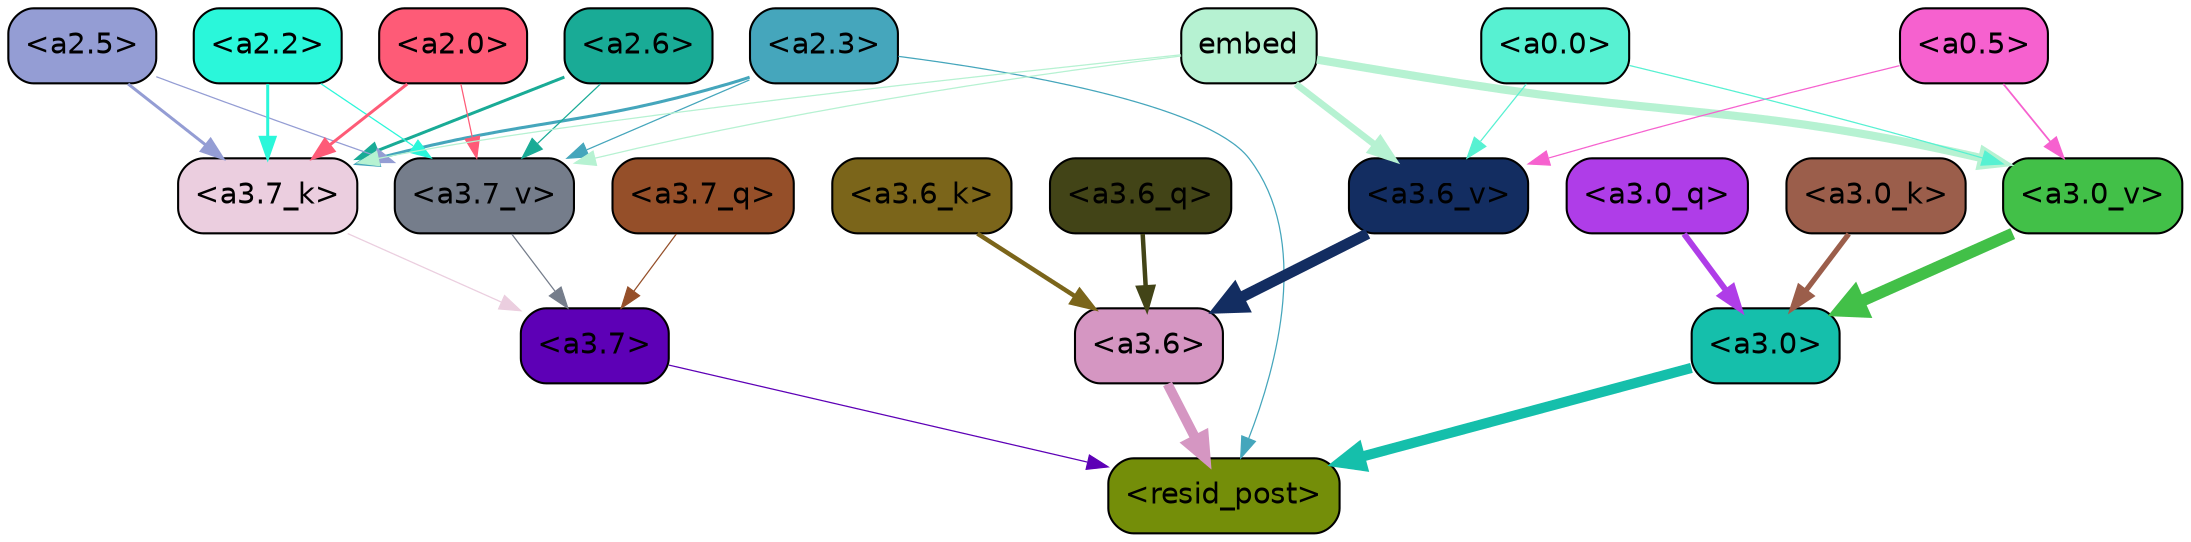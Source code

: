 strict digraph "" {
	graph [bgcolor=transparent,
		layout=dot,
		overlap=false,
		splines=true
	];
	"<a3.7>"	[color=black,
		fillcolor="#5d00b6",
		fontname=Helvetica,
		shape=box,
		style="filled, rounded"];
	"<resid_post>"	[color=black,
		fillcolor="#748e09",
		fontname=Helvetica,
		shape=box,
		style="filled, rounded"];
	"<a3.7>" -> "<resid_post>"	[color="#5d00b6",
		penwidth=0.6];
	"<a3.6>"	[color=black,
		fillcolor="#d596c2",
		fontname=Helvetica,
		shape=box,
		style="filled, rounded"];
	"<a3.6>" -> "<resid_post>"	[color="#d596c2",
		penwidth=4.746312499046326];
	"<a3.0>"	[color=black,
		fillcolor="#15bfab",
		fontname=Helvetica,
		shape=box,
		style="filled, rounded"];
	"<a3.0>" -> "<resid_post>"	[color="#15bfab",
		penwidth=4.896343111991882];
	"<a2.3>"	[color=black,
		fillcolor="#45a6bc",
		fontname=Helvetica,
		shape=box,
		style="filled, rounded"];
	"<a2.3>" -> "<resid_post>"	[color="#45a6bc",
		penwidth=0.6];
	"<a3.7_k>"	[color=black,
		fillcolor="#ebcedf",
		fontname=Helvetica,
		shape=box,
		style="filled, rounded"];
	"<a2.3>" -> "<a3.7_k>"	[color="#45a6bc",
		penwidth=1.467104621231556];
	"<a3.7_v>"	[color=black,
		fillcolor="#757d8b",
		fontname=Helvetica,
		shape=box,
		style="filled, rounded"];
	"<a2.3>" -> "<a3.7_v>"	[color="#45a6bc",
		penwidth=0.6];
	"<a3.7_q>"	[color=black,
		fillcolor="#954f29",
		fontname=Helvetica,
		shape=box,
		style="filled, rounded"];
	"<a3.7_q>" -> "<a3.7>"	[color="#954f29",
		penwidth=0.6];
	"<a3.6_q>"	[color=black,
		fillcolor="#424417",
		fontname=Helvetica,
		shape=box,
		style="filled, rounded"];
	"<a3.6_q>" -> "<a3.6>"	[color="#424417",
		penwidth=2.160832464694977];
	"<a3.0_q>"	[color=black,
		fillcolor="#af3de8",
		fontname=Helvetica,
		shape=box,
		style="filled, rounded"];
	"<a3.0_q>" -> "<a3.0>"	[color="#af3de8",
		penwidth=2.870753765106201];
	"<a3.7_k>" -> "<a3.7>"	[color="#ebcedf",
		penwidth=0.6];
	"<a3.6_k>"	[color=black,
		fillcolor="#7b651a",
		fontname=Helvetica,
		shape=box,
		style="filled, rounded"];
	"<a3.6_k>" -> "<a3.6>"	[color="#7b651a",
		penwidth=2.13908451795578];
	"<a3.0_k>"	[color=black,
		fillcolor="#9b5e4b",
		fontname=Helvetica,
		shape=box,
		style="filled, rounded"];
	"<a3.0_k>" -> "<a3.0>"	[color="#9b5e4b",
		penwidth=2.520303964614868];
	"<a3.7_v>" -> "<a3.7>"	[color="#757d8b",
		penwidth=0.6];
	"<a3.6_v>"	[color=black,
		fillcolor="#132d61",
		fontname=Helvetica,
		shape=box,
		style="filled, rounded"];
	"<a3.6_v>" -> "<a3.6>"	[color="#132d61",
		penwidth=5.297133803367615];
	"<a3.0_v>"	[color=black,
		fillcolor="#42c048",
		fontname=Helvetica,
		shape=box,
		style="filled, rounded"];
	"<a3.0_v>" -> "<a3.0>"	[color="#42c048",
		penwidth=5.680712580680847];
	"<a2.6>"	[color=black,
		fillcolor="#19ab96",
		fontname=Helvetica,
		shape=box,
		style="filled, rounded"];
	"<a2.6>" -> "<a3.7_k>"	[color="#19ab96",
		penwidth=1.4453159049153328];
	"<a2.6>" -> "<a3.7_v>"	[color="#19ab96",
		penwidth=0.6];
	"<a2.5>"	[color=black,
		fillcolor="#949dd4",
		fontname=Helvetica,
		shape=box,
		style="filled, rounded"];
	"<a2.5>" -> "<a3.7_k>"	[color="#949dd4",
		penwidth=1.4526091292500496];
	"<a2.5>" -> "<a3.7_v>"	[color="#949dd4",
		penwidth=0.6];
	"<a2.2>"	[color=black,
		fillcolor="#2af7da",
		fontname=Helvetica,
		shape=box,
		style="filled, rounded"];
	"<a2.2>" -> "<a3.7_k>"	[color="#2af7da",
		penwidth=1.4310357049107552];
	"<a2.2>" -> "<a3.7_v>"	[color="#2af7da",
		penwidth=0.6];
	"<a2.0>"	[color=black,
		fillcolor="#fe5b77",
		fontname=Helvetica,
		shape=box,
		style="filled, rounded"];
	"<a2.0>" -> "<a3.7_k>"	[color="#fe5b77",
		penwidth=1.4314699843525887];
	"<a2.0>" -> "<a3.7_v>"	[color="#fe5b77",
		penwidth=0.6];
	embed	[color=black,
		fillcolor="#b6f2d2",
		fontname=Helvetica,
		shape=box,
		style="filled, rounded"];
	embed -> "<a3.7_k>"	[color="#b6f2d2",
		penwidth=0.6];
	embed -> "<a3.7_v>"	[color="#b6f2d2",
		penwidth=0.6];
	embed -> "<a3.6_v>"	[color="#b6f2d2",
		penwidth=3.1766927242279053];
	embed -> "<a3.0_v>"	[color="#b6f2d2",
		penwidth=3.9005755856633186];
	"<a0.5>"	[color=black,
		fillcolor="#f661cf",
		fontname=Helvetica,
		shape=box,
		style="filled, rounded"];
	"<a0.5>" -> "<a3.6_v>"	[color="#f661cf",
		penwidth=0.6];
	"<a0.5>" -> "<a3.0_v>"	[color="#f661cf",
		penwidth=0.8493617177009583];
	"<a0.0>"	[color=black,
		fillcolor="#57f1d2",
		fontname=Helvetica,
		shape=box,
		style="filled, rounded"];
	"<a0.0>" -> "<a3.6_v>"	[color="#57f1d2",
		penwidth=0.6];
	"<a0.0>" -> "<a3.0_v>"	[color="#57f1d2",
		penwidth=0.6];
}
